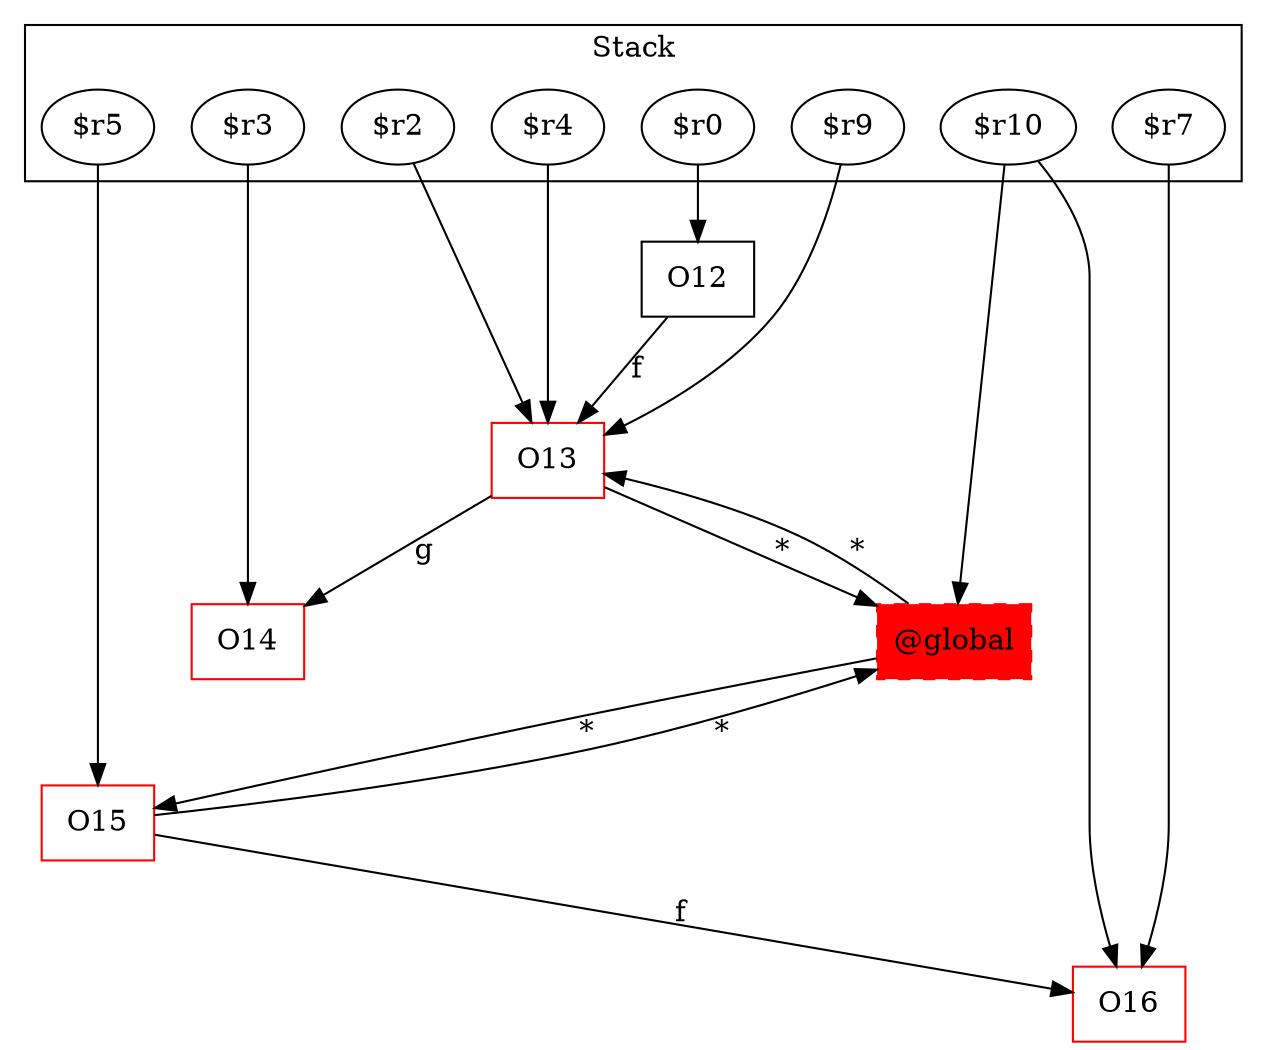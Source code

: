 digraph sample {
  rankDir="LR";
  subgraph cluster_0 {
    label="Stack"
    "$r0"; "$r2"; "$r3"; "$r4"; "$r5"; "$r7"; "$r9"; "$r10"; 
  }
  "$r0" -> { O12[shape=box]};
  "$r2" -> { O13[shape=box]};
  "$r3" -> { O14[shape=box]};
  "$r4" -> { O13[shape=box]};
  "$r5" -> { O15[shape=box]};
  "$r7" -> { O16[shape=box]};
  "$r9" -> { O13[shape=box]};
  "$r10" -> { O16[shape=box]"@global"[shape=box]};
  O13 -> O14[label="g", weight="0.2"]
  O13 -> "@global"[label="*", weight="0.2"]
  O12 -> O13[label="f", weight="0.2"]
  O15 -> O16[label="f", weight="0.2"]
  O15 -> "@global"[label="*", weight="0.2"]
  "@global" -> O13[label="*", weight="0.2"]
  "@global" -> O15[label="*", weight="0.2"]
  "@global"[shape=box, style="filled,dashed"];
  O13[color="red"];
  O15[color="red"];
  O14[color="red"];
  O16[color="red"];
  "@global"[color="red"];
}
